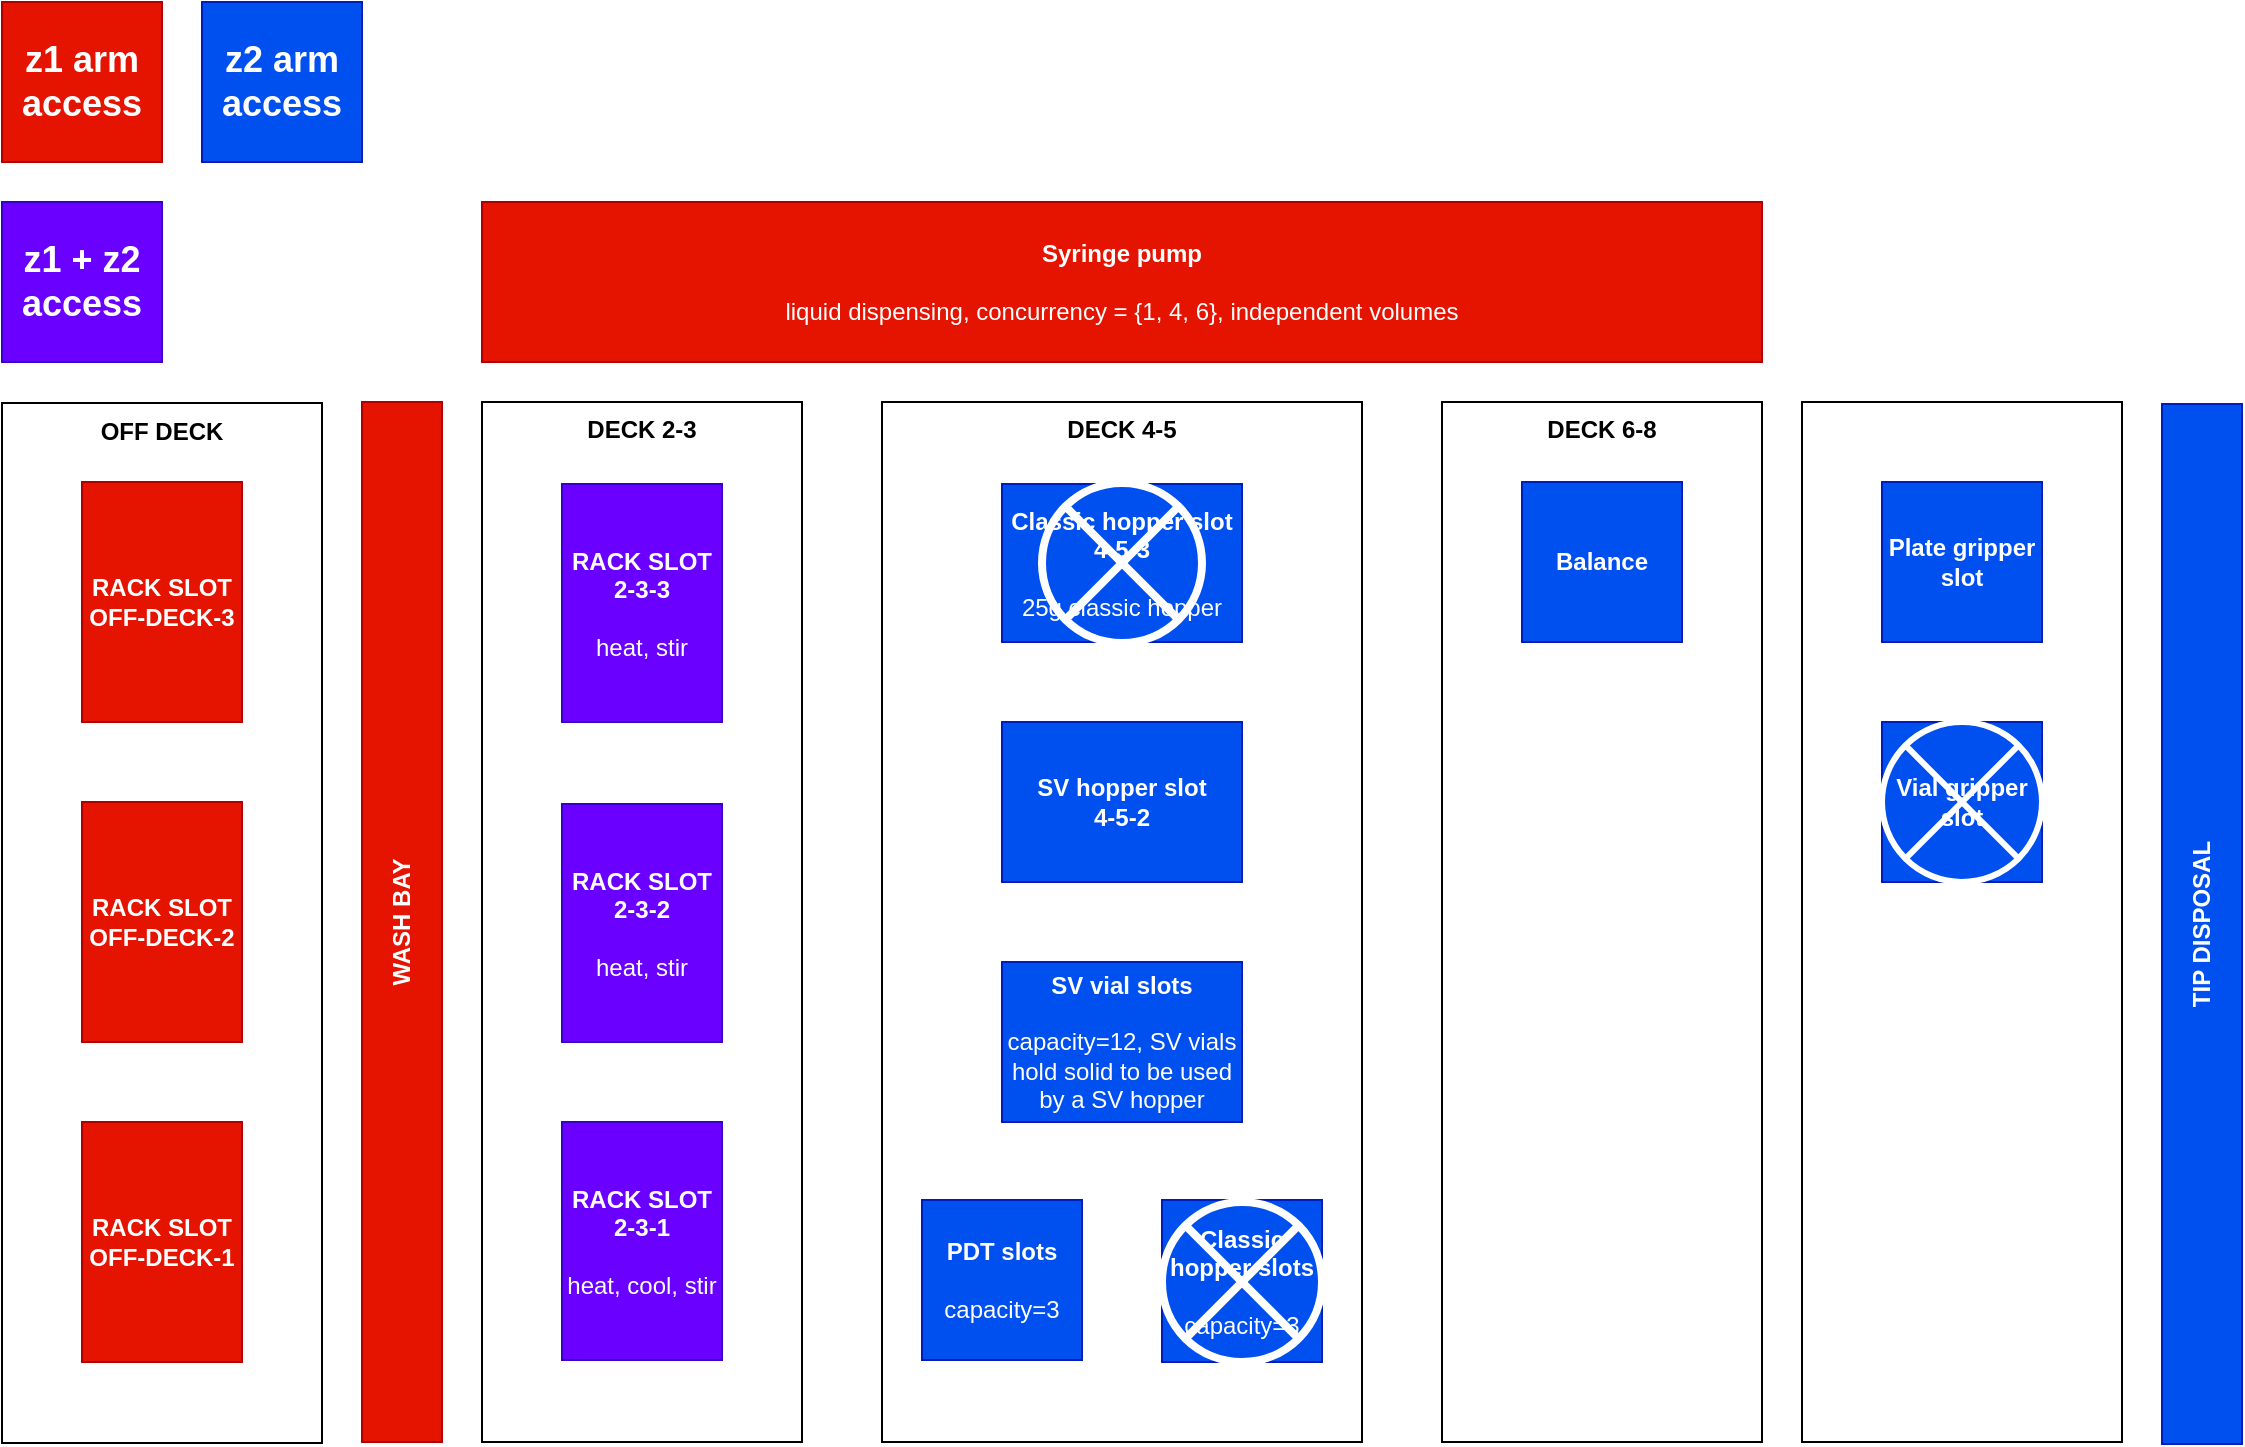 <mxfile version="20.7.4" type="device"><diagram id="eSBOruccMRfgGsM2clmA" name="Page-1"><mxGraphModel dx="2284" dy="1922" grid="1" gridSize="10" guides="1" tooltips="1" connect="1" arrows="1" fold="1" page="1" pageScale="1" pageWidth="850" pageHeight="1100" math="0" shadow="0"><root><mxCell id="0"/><mxCell id="1" parent="0"/><mxCell id="8XShldMfjXq8pg7aiQaW-2" value="&lt;b&gt;&lt;font color=&quot;#000000&quot;&gt;DECK 2-3&lt;/font&gt;&lt;/b&gt;" style="rounded=0;whiteSpace=wrap;html=1;verticalAlign=top;fillOpacity=10;fillColor=none;fontColor=#ffffff;strokeColor=default;" parent="1" vertex="1"><mxGeometry x="80" y="40" width="160" height="520" as="geometry"/></mxCell><mxCell id="8XShldMfjXq8pg7aiQaW-3" value="&lt;b&gt;RACK SLOT 2-3-3&lt;br&gt;&lt;/b&gt;&lt;br&gt;heat, stir" style="rounded=0;whiteSpace=wrap;html=1;fillColor=#6a00ff;fontColor=#ffffff;strokeColor=#3700CC;" parent="1" vertex="1"><mxGeometry x="120" y="81" width="80" height="119" as="geometry"/></mxCell><mxCell id="8XShldMfjXq8pg7aiQaW-6" value="WASH BAY" style="rounded=0;whiteSpace=wrap;html=1;verticalAlign=middle;fontStyle=1;horizontal=0;fillColor=#e51400;fontColor=#ffffff;strokeColor=#B20000;" parent="1" vertex="1"><mxGeometry x="20" y="40" width="40" height="520" as="geometry"/></mxCell><mxCell id="8XShldMfjXq8pg7aiQaW-12" value="&lt;b&gt;DECK 4-5&lt;/b&gt;" style="rounded=0;whiteSpace=wrap;html=1;verticalAlign=top;fillOpacity=50;" parent="1" vertex="1"><mxGeometry x="280" y="40" width="240" height="520" as="geometry"/></mxCell><mxCell id="8XShldMfjXq8pg7aiQaW-13" value="&lt;b&gt;PDT slots&lt;br&gt;&lt;/b&gt;&lt;br&gt;capacity=3" style="rounded=0;whiteSpace=wrap;html=1;fillColor=#0050ef;fontColor=#ffffff;strokeColor=#001DBC;" parent="1" vertex="1"><mxGeometry x="300" y="439" width="80" height="80" as="geometry"/></mxCell><mxCell id="8XShldMfjXq8pg7aiQaW-14" value="&lt;b&gt;Classic hopper slots&lt;/b&gt;&lt;br&gt;&lt;br&gt;capacity=3" style="rounded=0;whiteSpace=wrap;html=1;fillColor=#0050ef;fontColor=#ffffff;strokeColor=#001DBC;" parent="1" vertex="1"><mxGeometry x="420" y="439" width="80" height="81" as="geometry"/></mxCell><mxCell id="8XShldMfjXq8pg7aiQaW-15" value="TIP DISPOSAL" style="rounded=0;whiteSpace=wrap;html=1;verticalAlign=middle;fontStyle=1;horizontal=0;fillColor=#0050ef;fontColor=#ffffff;strokeColor=#001DBC;" parent="1" vertex="1"><mxGeometry x="920" y="41" width="40" height="520" as="geometry"/></mxCell><mxCell id="8XShldMfjXq8pg7aiQaW-16" value="&lt;b&gt;SV hopper slot&lt;br&gt;4-5-2&lt;br&gt;&lt;/b&gt;" style="rounded=0;whiteSpace=wrap;html=1;fillColor=#0050ef;fontColor=#ffffff;strokeColor=#001DBC;" parent="1" vertex="1"><mxGeometry x="340" y="200" width="120" height="80" as="geometry"/></mxCell><mxCell id="8XShldMfjXq8pg7aiQaW-20" value="Syringe pump&lt;br&gt;&lt;span style=&quot;font-weight: 400;&quot;&gt;&lt;br&gt;&lt;/span&gt;&lt;span style=&quot;font-weight: normal;&quot;&gt;liquid dispensing, concurrency = {1, 4, 6}, independent volumes&lt;/span&gt;" style="rounded=0;whiteSpace=wrap;html=1;fillColor=#e51400;fontStyle=1;fillOpacity=100;fontColor=#ffffff;strokeColor=#B20000;" parent="1" vertex="1"><mxGeometry x="80" y="-60" width="640" height="80" as="geometry"/></mxCell><mxCell id="8XShldMfjXq8pg7aiQaW-27" value="&lt;b&gt;RACK SLOT 2-3-2&lt;br&gt;&lt;/b&gt;&lt;br&gt;heat, stir" style="rounded=0;whiteSpace=wrap;html=1;fillColor=#6a00ff;fontColor=#ffffff;strokeColor=#3700CC;" parent="1" vertex="1"><mxGeometry x="120" y="241" width="80" height="119" as="geometry"/></mxCell><mxCell id="8XShldMfjXq8pg7aiQaW-28" value="&lt;b&gt;RACK SLOT 2-3-1&lt;br&gt;&lt;/b&gt;&lt;br&gt;heat, cool, stir" style="rounded=0;whiteSpace=wrap;html=1;fillColor=#6a00ff;fontColor=#ffffff;strokeColor=#3700CC;" parent="1" vertex="1"><mxGeometry x="120" y="400" width="80" height="119" as="geometry"/></mxCell><mxCell id="8XShldMfjXq8pg7aiQaW-29" value="&lt;b&gt;Classic hopper slot&lt;/b&gt;&lt;br&gt;&lt;b&gt;4-5-3&lt;/b&gt;&lt;br&gt;&lt;br&gt;25g classic hopper" style="rounded=0;whiteSpace=wrap;html=1;fillColor=#0050ef;fontColor=#ffffff;strokeColor=#001DBC;" parent="1" vertex="1"><mxGeometry x="340" y="81" width="120" height="79" as="geometry"/></mxCell><mxCell id="8XShldMfjXq8pg7aiQaW-30" value="&lt;b&gt;SV vial slots&lt;/b&gt;&lt;br&gt;&lt;br&gt;capacity=12, SV vials hold solid to be used by a SV hopper" style="rounded=0;whiteSpace=wrap;html=1;fillColor=#0050ef;fontColor=#ffffff;strokeColor=#001DBC;" parent="1" vertex="1"><mxGeometry x="340" y="320" width="120" height="80" as="geometry"/></mxCell><mxCell id="8XShldMfjXq8pg7aiQaW-31" value="&lt;b&gt;OFF DECK&lt;/b&gt;" style="rounded=0;whiteSpace=wrap;html=1;verticalAlign=top;fillOpacity=50;" parent="1" vertex="1"><mxGeometry x="-160" y="40.5" width="160" height="520" as="geometry"/></mxCell><mxCell id="8XShldMfjXq8pg7aiQaW-32" value="&lt;b&gt;RACK SLOT OFF-DECK-3&lt;br&gt;&lt;/b&gt;" style="rounded=0;whiteSpace=wrap;html=1;fillColor=#e51400;fontColor=#ffffff;strokeColor=#B20000;" parent="1" vertex="1"><mxGeometry x="-120" y="80" width="80" height="120" as="geometry"/></mxCell><mxCell id="8XShldMfjXq8pg7aiQaW-33" value="&lt;b&gt;RACK SLOT OFF-DECK-2&lt;br&gt;&lt;/b&gt;" style="rounded=0;whiteSpace=wrap;html=1;fillColor=#e51400;fontColor=#ffffff;strokeColor=#B20000;" parent="1" vertex="1"><mxGeometry x="-120" y="240" width="80" height="120" as="geometry"/></mxCell><mxCell id="8XShldMfjXq8pg7aiQaW-34" value="&lt;b&gt;RACK SLOT OFF-DECK-1&lt;br&gt;&lt;/b&gt;" style="rounded=0;whiteSpace=wrap;html=1;fillColor=#e51400;fontColor=#ffffff;strokeColor=#B20000;" parent="1" vertex="1"><mxGeometry x="-120" y="400" width="80" height="120" as="geometry"/></mxCell><mxCell id="8XShldMfjXq8pg7aiQaW-35" value="&lt;font style=&quot;font-size: 18px;&quot;&gt;&lt;b&gt;z1 arm access&lt;/b&gt;&lt;/font&gt;" style="rounded=0;whiteSpace=wrap;html=1;fillColor=#e51400;fillOpacity=100;fontColor=#ffffff;strokeColor=#B20000;verticalAlign=middle;align=center;" parent="1" vertex="1"><mxGeometry x="-160" y="-160" width="80" height="80" as="geometry"/></mxCell><mxCell id="8XShldMfjXq8pg7aiQaW-36" value="&lt;font style=&quot;font-size: 18px;&quot;&gt;&lt;b style=&quot;&quot;&gt;z2 arm access&lt;/b&gt;&lt;/font&gt;" style="rounded=0;whiteSpace=wrap;html=1;fillColor=#0050ef;fillOpacity=100;fontColor=#ffffff;strokeColor=#001DBC;verticalAlign=middle;align=center;" parent="1" vertex="1"><mxGeometry x="-60" y="-160" width="80" height="80" as="geometry"/></mxCell><mxCell id="8XShldMfjXq8pg7aiQaW-38" value="&lt;font style=&quot;font-size: 18px;&quot;&gt;&lt;b style=&quot;&quot;&gt;z1 + z2 access&lt;/b&gt;&lt;/font&gt;" style="rounded=0;whiteSpace=wrap;html=1;fillColor=#6a00ff;fillOpacity=100;fontColor=#ffffff;strokeColor=#3700CC;verticalAlign=middle;align=center;" parent="1" vertex="1"><mxGeometry x="-160" y="-60" width="80" height="80" as="geometry"/></mxCell><mxCell id="8XShldMfjXq8pg7aiQaW-40" value="" style="group" parent="1" vertex="1" connectable="0"><mxGeometry x="740" y="40" width="160" height="520" as="geometry"/></mxCell><mxCell id="8XShldMfjXq8pg7aiQaW-21" value="" style="rounded=0;whiteSpace=wrap;html=1;verticalAlign=top;" parent="8XShldMfjXq8pg7aiQaW-40" vertex="1"><mxGeometry width="160" height="520" as="geometry"/></mxCell><mxCell id="8XShldMfjXq8pg7aiQaW-22" value="Plate gripper slot" style="rounded=0;whiteSpace=wrap;html=1;fontStyle=1;fillColor=#0050ef;fontColor=#ffffff;strokeColor=#001DBC;" parent="8XShldMfjXq8pg7aiQaW-40" vertex="1"><mxGeometry x="40" y="40" width="80" height="80" as="geometry"/></mxCell><mxCell id="8XShldMfjXq8pg7aiQaW-23" value="Vial gripper slot" style="rounded=0;whiteSpace=wrap;html=1;fontStyle=1;fillColor=#0050ef;fontColor=#ffffff;strokeColor=#001DBC;fillStyle=solid;" parent="8XShldMfjXq8pg7aiQaW-40" vertex="1"><mxGeometry x="40" y="160" width="80" height="80" as="geometry"/></mxCell><mxCell id="OsVPEdAoznFv7NP7pG2C-1" value="" style="shape=sumEllipse;perimeter=ellipsePerimeter;whiteSpace=wrap;html=1;backgroundOutline=1;fillStyle=solid;fontColor=#000000;fillColor=none;strokeColor=#FFFFFF;strokeWidth=3;" vertex="1" parent="8XShldMfjXq8pg7aiQaW-40"><mxGeometry x="40" y="160" width="80" height="80" as="geometry"/></mxCell><mxCell id="8XShldMfjXq8pg7aiQaW-42" value="" style="group" parent="1" vertex="1" connectable="0"><mxGeometry x="560" y="40" width="160" height="520" as="geometry"/></mxCell><mxCell id="8XShldMfjXq8pg7aiQaW-43" value="&lt;b style=&quot;border-color: var(--border-color);&quot;&gt;DECK 6-8&lt;/b&gt;" style="rounded=0;whiteSpace=wrap;html=1;verticalAlign=top;" parent="8XShldMfjXq8pg7aiQaW-42" vertex="1"><mxGeometry width="160" height="520" as="geometry"/></mxCell><mxCell id="8XShldMfjXq8pg7aiQaW-45" value="Balance" style="rounded=0;whiteSpace=wrap;html=1;fontStyle=1;fillColor=#0050ef;fontColor=#ffffff;strokeColor=#001DBC;" parent="8XShldMfjXq8pg7aiQaW-42" vertex="1"><mxGeometry x="40" y="40" width="80" height="80" as="geometry"/></mxCell><mxCell id="OsVPEdAoznFv7NP7pG2C-2" value="" style="shape=sumEllipse;perimeter=ellipsePerimeter;whiteSpace=wrap;html=1;backgroundOutline=1;fillStyle=solid;fontColor=#000000;fillColor=none;strokeColor=#FFFFFF;strokeWidth=4;" vertex="1" parent="1"><mxGeometry x="420" y="440" width="80" height="80" as="geometry"/></mxCell><mxCell id="OsVPEdAoznFv7NP7pG2C-3" value="" style="shape=sumEllipse;perimeter=ellipsePerimeter;whiteSpace=wrap;html=1;backgroundOutline=1;fillStyle=solid;fontColor=#000000;fillColor=none;strokeColor=#FFFFFF;strokeWidth=4;" vertex="1" parent="1"><mxGeometry x="360" y="80.5" width="80" height="80" as="geometry"/></mxCell></root></mxGraphModel></diagram></mxfile>